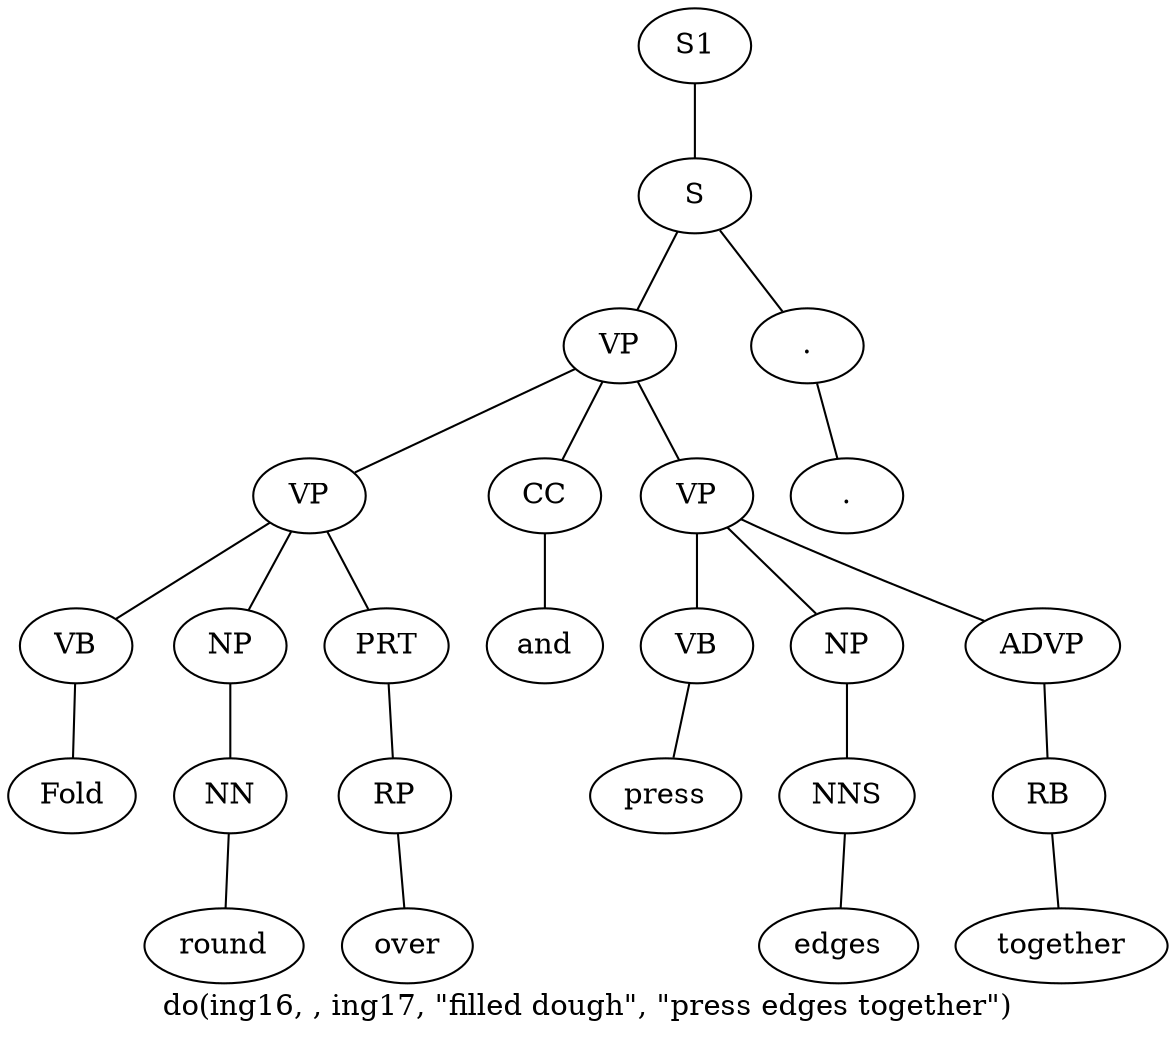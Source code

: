 graph SyntaxGraph {
	label = "do(ing16, , ing17, \"filled dough\", \"press edges together\")";
	Node0 [label="S1"];
	Node1 [label="S"];
	Node2 [label="VP"];
	Node3 [label="VP"];
	Node4 [label="VB"];
	Node5 [label="Fold"];
	Node6 [label="NP"];
	Node7 [label="NN"];
	Node8 [label="round"];
	Node9 [label="PRT"];
	Node10 [label="RP"];
	Node11 [label="over"];
	Node12 [label="CC"];
	Node13 [label="and"];
	Node14 [label="VP"];
	Node15 [label="VB"];
	Node16 [label="press"];
	Node17 [label="NP"];
	Node18 [label="NNS"];
	Node19 [label="edges"];
	Node20 [label="ADVP"];
	Node21 [label="RB"];
	Node22 [label="together"];
	Node23 [label="."];
	Node24 [label="."];

	Node0 -- Node1;
	Node1 -- Node2;
	Node1 -- Node23;
	Node2 -- Node3;
	Node2 -- Node12;
	Node2 -- Node14;
	Node3 -- Node4;
	Node3 -- Node6;
	Node3 -- Node9;
	Node4 -- Node5;
	Node6 -- Node7;
	Node7 -- Node8;
	Node9 -- Node10;
	Node10 -- Node11;
	Node12 -- Node13;
	Node14 -- Node15;
	Node14 -- Node17;
	Node14 -- Node20;
	Node15 -- Node16;
	Node17 -- Node18;
	Node18 -- Node19;
	Node20 -- Node21;
	Node21 -- Node22;
	Node23 -- Node24;
}